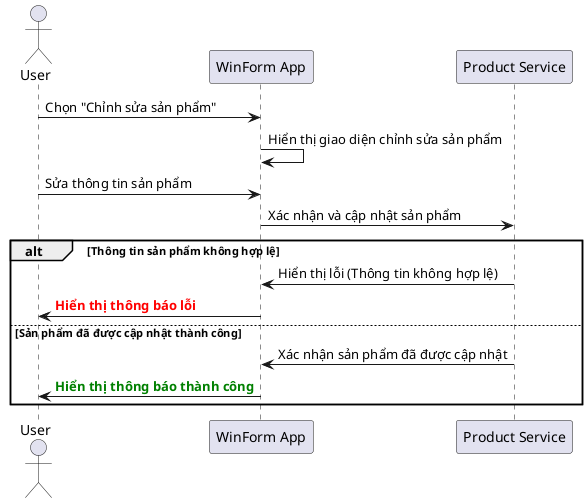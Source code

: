 @startuml
actor User
participant "WinForm App" as App
participant "Product Service" as ProdService

User -> App: Chọn "Chỉnh sửa sản phẩm"
App -> App: Hiển thị giao diện chỉnh sửa sản phẩm
User -> App: Sửa thông tin sản phẩm
App -> ProdService: Xác nhận và cập nhật sản phẩm
alt Thông tin sản phẩm không hợp lệ
    ProdService -> App: Hiển thị lỗi (Thông tin không hợp lệ)
    App -> User: <font color=red><b>Hiển thị thông báo lỗi</b></font>
else Sản phẩm đã được cập nhật thành công
    ProdService -> App: Xác nhận sản phẩm đã được cập nhật
    App -> User: <font color=green><b>Hiển thị thông báo thành công</b></font>
end
@enduml
